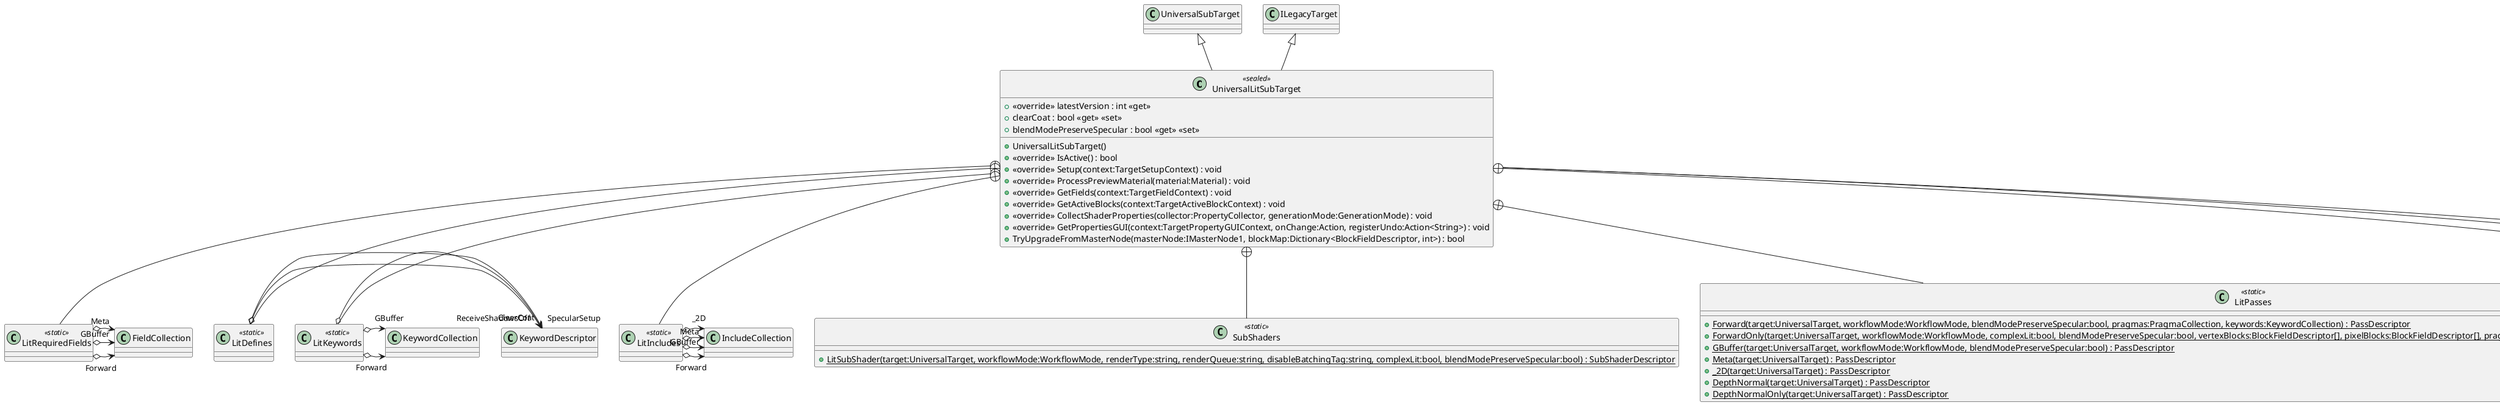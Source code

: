 @startuml
class UniversalLitSubTarget <<sealed>> {
    + <<override>> latestVersion : int <<get>>
    + UniversalLitSubTarget()
    + clearCoat : bool <<get>> <<set>>
    + blendModePreserveSpecular : bool <<get>> <<set>>
    + <<override>> IsActive() : bool
    + <<override>> Setup(context:TargetSetupContext) : void
    + <<override>> ProcessPreviewMaterial(material:Material) : void
    + <<override>> GetFields(context:TargetFieldContext) : void
    + <<override>> GetActiveBlocks(context:TargetActiveBlockContext) : void
    + <<override>> CollectShaderProperties(collector:PropertyCollector, generationMode:GenerationMode) : void
    + <<override>> GetPropertiesGUI(context:TargetPropertyGUIContext, onChange:Action, registerUndo:Action<String>) : void
    + TryUpgradeFromMasterNode(masterNode:IMasterNode1, blockMap:Dictionary<BlockFieldDescriptor, int>) : bool
}
class SubShaders <<static>> {
    + {static} LitSubShader(target:UniversalTarget, workflowMode:WorkflowMode, renderType:string, renderQueue:string, disableBatchingTag:string, complexLit:bool, blendModePreserveSpecular:bool) : SubShaderDescriptor
}
class LitPasses <<static>> {
    + {static} Forward(target:UniversalTarget, workflowMode:WorkflowMode, blendModePreserveSpecular:bool, pragmas:PragmaCollection, keywords:KeywordCollection) : PassDescriptor
    + {static} ForwardOnly(target:UniversalTarget, workflowMode:WorkflowMode, complexLit:bool, blendModePreserveSpecular:bool, vertexBlocks:BlockFieldDescriptor[], pixelBlocks:BlockFieldDescriptor[], pragmas:PragmaCollection, keywords:KeywordCollection) : PassDescriptor
    + {static} GBuffer(target:UniversalTarget, workflowMode:WorkflowMode, blendModePreserveSpecular:bool) : PassDescriptor
    + {static} Meta(target:UniversalTarget) : PassDescriptor
    + {static} _2D(target:UniversalTarget) : PassDescriptor
    + {static} DepthNormal(target:UniversalTarget) : PassDescriptor
    + {static} DepthNormalOnly(target:UniversalTarget) : PassDescriptor
}
class LitBlockMasks <<static>> {
}
class LitRequiredFields <<static>> {
}
class LitDefines <<static>> {
}
class LitKeywords <<static>> {
}
class LitIncludes <<static>> {
}
UniversalSubTarget <|-- UniversalLitSubTarget
ILegacyTarget <|-- UniversalLitSubTarget
UniversalLitSubTarget --> "workflowMode" WorkflowMode
UniversalLitSubTarget --> "normalDropOffSpace" NormalDropOffSpace
UniversalLitSubTarget +-- SubShaders
UniversalLitSubTarget +-- LitPasses
UniversalLitSubTarget +-- LitBlockMasks
UniversalLitSubTarget +-- LitRequiredFields
LitRequiredFields o-> "Forward" FieldCollection
LitRequiredFields o-> "GBuffer" FieldCollection
LitRequiredFields o-> "Meta" FieldCollection
UniversalLitSubTarget +-- LitDefines
LitDefines o-> "ClearCoat" KeywordDescriptor
LitDefines o-> "SpecularSetup" KeywordDescriptor
UniversalLitSubTarget +-- LitKeywords
LitKeywords o-> "ReceiveShadowsOff" KeywordDescriptor
LitKeywords o-> "Forward" KeywordCollection
LitKeywords o-> "GBuffer" KeywordCollection
UniversalLitSubTarget +-- LitIncludes
LitIncludes o-> "Forward" IncludeCollection
LitIncludes o-> "GBuffer" IncludeCollection
LitIncludes o-> "Meta" IncludeCollection
LitIncludes o-> "_2D" IncludeCollection
@enduml
